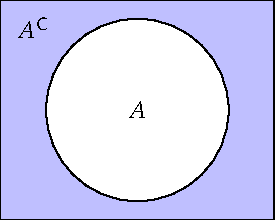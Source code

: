settings.tex="pdflatex";

texpreamble("\usepackage{amsmath}
\usepackage{amsthm,amssymb}
\usepackage{mathpazo}
\usepackage[svgnames]{xcolor}
");
import graph;

size(0,110);

pen colour1=lightblue+white;

pair z0=(0,0);
path c1=circle(z0,1);

path p=box((-1.5,-1.2),(1.5,1.2));

fill(p,colour1);
fill(c1,white);

draw(c1);
draw(p);

label("$A$",z0);
label("$A^{\mathsf{C}}$",(-1.15,0.9));
